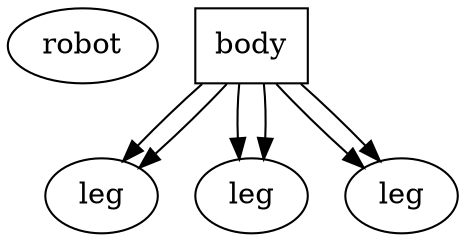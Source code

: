 digraph hexapod {
  // Generates a hexapedal robot with lateral symmetry.
  // Each pair of legs can be of a different design.

  subgraph L {
    robot [label="robot"];
  }

  subgraph R {
    body [shape=capsule, length=0.5, base=true];
    leg1 [label="leg"];
    leg2 [label="leg"];
    leg3 [label="leg"];
    body -> leg1 [offset=0.0, axis_angle="0 1 0 105"];
    body -> leg1 [offset=0.0, axis_angle="0 1 0 -105", mirror=true];
    body -> leg2 [offset=0.5, axis_angle="0 1 0 90"];
    body -> leg2 [offset=0.5, axis_angle="0 1 0 -90", mirror=true];
    body -> leg3 [offset=1.0, axis_angle="0 1 0 75"];
    body -> leg3 [offset=1.0, axis_angle="0 1 0 -75", mirror=true];
  }
}

digraph leg {
  subgraph L {
    leg [label="leg"];
    body -> leg [id="incoming_edges"];
  }

  subgraph R {
    base [shape=capsule, length=0.15];
    segment [label="segment"];
    body -> base [id="incoming_edges"];
    base -> segment [label="joint"];
  }
}

digraph middle_segment {
  subgraph L {
    segment [label="segment"];
    prev -> segment [id="incoming_edges"];
  }

  subgraph R {
    link [shape=capsule, length=0.25];
    next_segment [label="segment"];
    prev -> link [id="incoming_edges"];
    link -> next_segment [label="joint"];
  }
}

digraph end_segment {
  subgraph L {
    segment [label="segment"];
    prev -> segment [id="incoming_edges"];
  }

  subgraph R {
    link [shape=capsule, length=0.25];
    prev -> link [id="incoming_edges"];
  }
}

digraph knee_joint {
  subgraph L {
    prev -> next [label="joint"];
  }

  subgraph R {
    prev -> next [type=hinge, joint_axis="0 0 1", limits="-120 0",
                  color="1 0.5 0.3"];  // Coral
  }
}

digraph pin_joint {
  subgraph L {
    prev -> next [label="joint"];
  }

  subgraph R {
    prev -> next [type=hinge, joint_axis="0 1 0", limits="-90 90",
                  color="0.15 0.55 0.15"];  // Forest green
  }
}

digraph ball_joint {
  subgraph L {
    prev -> next [label="joint"];
  }

  subgraph R {
    mid [shape=capsule, length=0.15];
    prev -> mid [type=hinge, joint_axis="0 1 0", limits="-90 90",
                 color="0.85 0.45 0.85"];  // Orchid
    mid -> next [type=hinge, joint_axis="0 0 1", limits="-45 45",
                 color="0.85 0.45 0.85"];  // Orchid
  }
}
